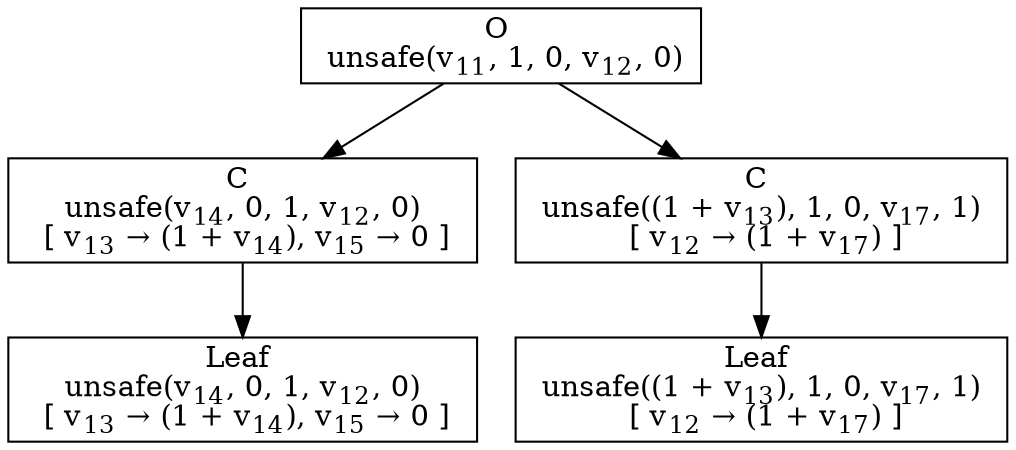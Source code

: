 digraph {
    graph [rankdir=TB
          ,bgcolor=transparent];
    node [shape=box
         ,fillcolor=white
         ,style=filled];
    0 [label=<O <BR/> unsafe(v<SUB>11</SUB>, 1, 0, v<SUB>12</SUB>, 0)>];
    1 [label=<C <BR/> unsafe(v<SUB>14</SUB>, 0, 1, v<SUB>12</SUB>, 0) <BR/>  [ v<SUB>13</SUB> &rarr; (1 + v<SUB>14</SUB>), v<SUB>15</SUB> &rarr; 0 ] >];
    2 [label=<C <BR/> unsafe((1 + v<SUB>13</SUB>), 1, 0, v<SUB>17</SUB>, 1) <BR/>  [ v<SUB>12</SUB> &rarr; (1 + v<SUB>17</SUB>) ] >];
    3 [label=<Leaf <BR/> unsafe(v<SUB>14</SUB>, 0, 1, v<SUB>12</SUB>, 0) <BR/>  [ v<SUB>13</SUB> &rarr; (1 + v<SUB>14</SUB>), v<SUB>15</SUB> &rarr; 0 ] >];
    4 [label=<Leaf <BR/> unsafe((1 + v<SUB>13</SUB>), 1, 0, v<SUB>17</SUB>, 1) <BR/>  [ v<SUB>12</SUB> &rarr; (1 + v<SUB>17</SUB>) ] >];
    0 -> 1 [label=""];
    0 -> 2 [label=""];
    1 -> 3 [label=""];
    2 -> 4 [label=""];
}